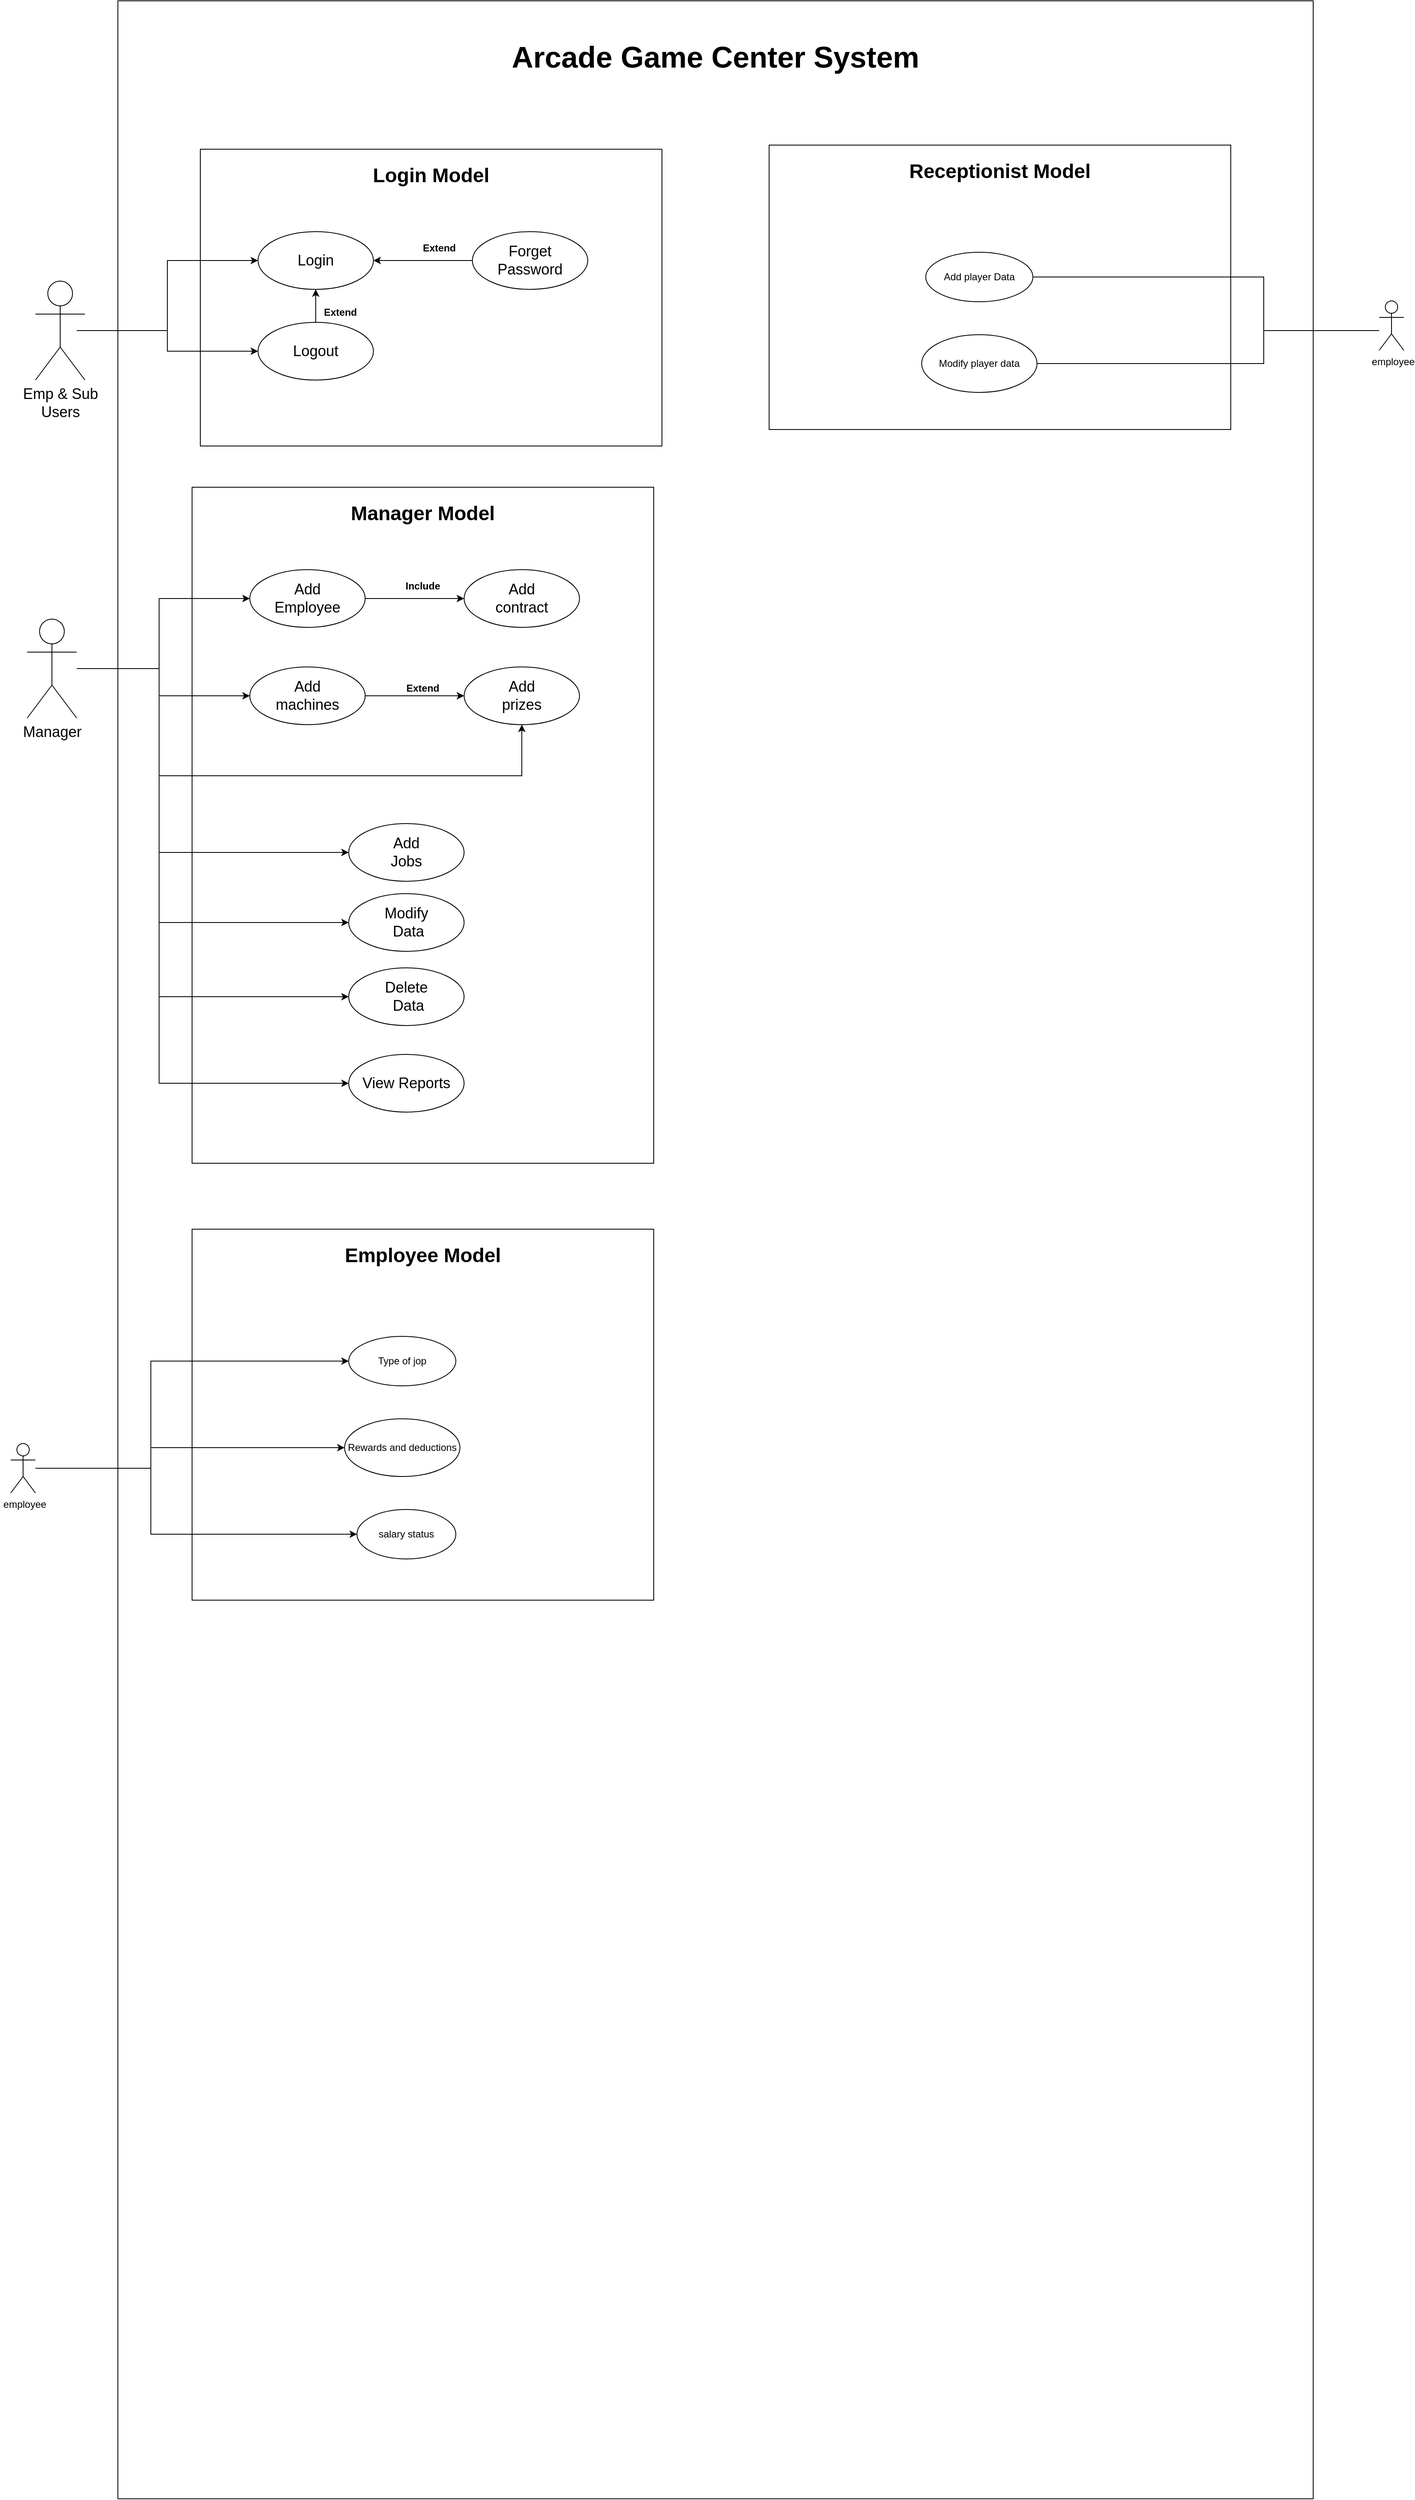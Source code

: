 <mxfile version="13.9.9" type="device"><diagram id="prSllMlev6cuTVbOAfqk" name="Page-1"><mxGraphModel dx="1463" dy="834" grid="1" gridSize="10" guides="1" tooltips="1" connect="1" arrows="1" fold="1" page="1" pageScale="1" pageWidth="1920" pageHeight="1200" math="0" shadow="0"><root><mxCell id="0"/><mxCell id="1" parent="0"/><mxCell id="P8PzTPiaJCbZ8ItmrhSW-12" value="&lt;p style=&quot;margin: 0px ; margin-top: 4px ; text-align: center&quot;&gt;&lt;font style=&quot;font-size: 36px&quot;&gt;&lt;br&gt;&lt;b&gt;Arcade Game Center System&lt;/b&gt;&lt;/font&gt;&lt;/p&gt;" style="verticalAlign=top;align=left;overflow=fill;fontSize=12;fontFamily=Helvetica;html=1;" vertex="1" parent="1"><mxGeometry x="230" y="80" width="1450" height="3030" as="geometry"/></mxCell><mxCell id="P8PzTPiaJCbZ8ItmrhSW-1" value="&lt;p style=&quot;margin: 0px ; margin-top: 4px ; text-align: center&quot;&gt;&lt;br&gt;&lt;b&gt;&lt;font style=&quot;font-size: 24px&quot;&gt;Login Model&lt;/font&gt;&lt;/b&gt;&lt;/p&gt;" style="verticalAlign=top;align=left;overflow=fill;fontSize=12;fontFamily=Helvetica;html=1;" vertex="1" parent="1"><mxGeometry x="330" y="260" width="560" height="360" as="geometry"/></mxCell><mxCell id="P8PzTPiaJCbZ8ItmrhSW-2" style="edgeStyle=orthogonalEdgeStyle;rounded=0;orthogonalLoop=1;jettySize=auto;html=1;entryX=0;entryY=0.5;entryDx=0;entryDy=0;" edge="1" parent="1" source="P8PzTPiaJCbZ8ItmrhSW-4" target="P8PzTPiaJCbZ8ItmrhSW-8"><mxGeometry relative="1" as="geometry"><Array as="points"><mxPoint x="290" y="480"/><mxPoint x="290" y="395"/></Array></mxGeometry></mxCell><mxCell id="P8PzTPiaJCbZ8ItmrhSW-3" style="edgeStyle=orthogonalEdgeStyle;rounded=0;orthogonalLoop=1;jettySize=auto;html=1;" edge="1" parent="1" target="P8PzTPiaJCbZ8ItmrhSW-6"><mxGeometry relative="1" as="geometry"><mxPoint x="180" y="480" as="sourcePoint"/><Array as="points"><mxPoint x="290" y="480"/><mxPoint x="290" y="505"/></Array></mxGeometry></mxCell><mxCell id="P8PzTPiaJCbZ8ItmrhSW-4" value="&lt;span style=&quot;font-size: 18px&quot;&gt;Emp &amp;amp; Sub&lt;br&gt;Users&lt;br&gt;&lt;/span&gt;" style="shape=umlActor;verticalLabelPosition=bottom;verticalAlign=top;html=1;outlineConnect=0;" vertex="1" parent="1"><mxGeometry x="130" y="420" width="60" height="120" as="geometry"/></mxCell><mxCell id="P8PzTPiaJCbZ8ItmrhSW-5" style="edgeStyle=orthogonalEdgeStyle;rounded=0;orthogonalLoop=1;jettySize=auto;html=1;" edge="1" parent="1" source="P8PzTPiaJCbZ8ItmrhSW-6" target="P8PzTPiaJCbZ8ItmrhSW-8"><mxGeometry relative="1" as="geometry"><Array as="points"><mxPoint x="470" y="460"/><mxPoint x="470" y="460"/></Array></mxGeometry></mxCell><mxCell id="P8PzTPiaJCbZ8ItmrhSW-6" value="&lt;font style=&quot;font-size: 18px&quot;&gt;Logout&lt;/font&gt;" style="ellipse;whiteSpace=wrap;html=1;" vertex="1" parent="1"><mxGeometry x="400" y="470" width="140" height="70" as="geometry"/></mxCell><mxCell id="P8PzTPiaJCbZ8ItmrhSW-7" style="edgeStyle=orthogonalEdgeStyle;rounded=0;orthogonalLoop=1;jettySize=auto;html=1;" edge="1" parent="1" source="P8PzTPiaJCbZ8ItmrhSW-10" target="P8PzTPiaJCbZ8ItmrhSW-8"><mxGeometry relative="1" as="geometry"/></mxCell><mxCell id="P8PzTPiaJCbZ8ItmrhSW-8" value="&lt;font style=&quot;font-size: 18px&quot;&gt;Login&lt;/font&gt;" style="ellipse;whiteSpace=wrap;html=1;" vertex="1" parent="1"><mxGeometry x="400" y="360" width="140" height="70" as="geometry"/></mxCell><mxCell id="P8PzTPiaJCbZ8ItmrhSW-9" value="Extend" style="text;align=center;fontStyle=1;verticalAlign=middle;spacingLeft=3;spacingRight=3;strokeColor=none;rotatable=0;points=[[0,0.5],[1,0.5]];portConstraint=eastwest;" vertex="1" parent="1"><mxGeometry x="460" y="444" width="80" height="26" as="geometry"/></mxCell><mxCell id="P8PzTPiaJCbZ8ItmrhSW-10" value="&lt;span style=&quot;font-size: 18px&quot;&gt;Forget &lt;br&gt;Password&lt;/span&gt;" style="ellipse;whiteSpace=wrap;html=1;" vertex="1" parent="1"><mxGeometry x="660" y="360" width="140" height="70" as="geometry"/></mxCell><mxCell id="P8PzTPiaJCbZ8ItmrhSW-11" value="Extend" style="text;align=center;fontStyle=1;verticalAlign=middle;spacingLeft=3;spacingRight=3;strokeColor=none;rotatable=0;points=[[0,0.5],[1,0.5]];portConstraint=eastwest;" vertex="1" parent="1"><mxGeometry x="580" y="366" width="80" height="26" as="geometry"/></mxCell><mxCell id="P8PzTPiaJCbZ8ItmrhSW-13" value="&lt;p style=&quot;margin: 0px ; margin-top: 4px ; text-align: center&quot;&gt;&lt;br&gt;&lt;b&gt;&lt;font style=&quot;font-size: 24px&quot;&gt;Manager Model&lt;/font&gt;&lt;/b&gt;&lt;/p&gt;" style="verticalAlign=top;align=left;overflow=fill;fontSize=12;fontFamily=Helvetica;html=1;" vertex="1" parent="1"><mxGeometry x="320" y="670" width="560" height="820" as="geometry"/></mxCell><mxCell id="P8PzTPiaJCbZ8ItmrhSW-14" style="edgeStyle=orthogonalEdgeStyle;rounded=0;orthogonalLoop=1;jettySize=auto;html=1;entryX=0;entryY=0.5;entryDx=0;entryDy=0;" edge="1" parent="1" source="P8PzTPiaJCbZ8ItmrhSW-21" target="P8PzTPiaJCbZ8ItmrhSW-23"><mxGeometry relative="1" as="geometry"><Array as="points"><mxPoint x="280" y="890"/><mxPoint x="280" y="805"/></Array></mxGeometry></mxCell><mxCell id="P8PzTPiaJCbZ8ItmrhSW-15" style="edgeStyle=orthogonalEdgeStyle;rounded=0;orthogonalLoop=1;jettySize=auto;html=1;entryX=0;entryY=0.5;entryDx=0;entryDy=0;" edge="1" parent="1" source="P8PzTPiaJCbZ8ItmrhSW-21" target="P8PzTPiaJCbZ8ItmrhSW-28"><mxGeometry relative="1" as="geometry"><Array as="points"><mxPoint x="280" y="890"/><mxPoint x="280" y="923"/></Array></mxGeometry></mxCell><mxCell id="P8PzTPiaJCbZ8ItmrhSW-16" style="edgeStyle=orthogonalEdgeStyle;rounded=0;orthogonalLoop=1;jettySize=auto;html=1;entryX=0.5;entryY=1;entryDx=0;entryDy=0;" edge="1" parent="1" source="P8PzTPiaJCbZ8ItmrhSW-21" target="P8PzTPiaJCbZ8ItmrhSW-30"><mxGeometry relative="1" as="geometry"><Array as="points"><mxPoint x="280" y="890"/><mxPoint x="280" y="1020"/><mxPoint x="720" y="1020"/></Array></mxGeometry></mxCell><mxCell id="P8PzTPiaJCbZ8ItmrhSW-17" style="edgeStyle=orthogonalEdgeStyle;rounded=0;orthogonalLoop=1;jettySize=auto;html=1;entryX=0;entryY=0.5;entryDx=0;entryDy=0;" edge="1" parent="1" source="P8PzTPiaJCbZ8ItmrhSW-21" target="P8PzTPiaJCbZ8ItmrhSW-32"><mxGeometry relative="1" as="geometry"><Array as="points"><mxPoint x="280" y="890"/><mxPoint x="280" y="1113"/></Array></mxGeometry></mxCell><mxCell id="P8PzTPiaJCbZ8ItmrhSW-18" style="edgeStyle=orthogonalEdgeStyle;rounded=0;orthogonalLoop=1;jettySize=auto;html=1;entryX=0;entryY=0.5;entryDx=0;entryDy=0;" edge="1" parent="1" source="P8PzTPiaJCbZ8ItmrhSW-21" target="P8PzTPiaJCbZ8ItmrhSW-33"><mxGeometry relative="1" as="geometry"><Array as="points"><mxPoint x="280" y="890"/><mxPoint x="280" y="1393"/></Array></mxGeometry></mxCell><mxCell id="P8PzTPiaJCbZ8ItmrhSW-19" style="edgeStyle=orthogonalEdgeStyle;rounded=0;orthogonalLoop=1;jettySize=auto;html=1;entryX=0;entryY=0.5;entryDx=0;entryDy=0;" edge="1" parent="1" source="P8PzTPiaJCbZ8ItmrhSW-21" target="P8PzTPiaJCbZ8ItmrhSW-26"><mxGeometry relative="1" as="geometry"><Array as="points"><mxPoint x="280" y="890"/><mxPoint x="280" y="1198"/></Array></mxGeometry></mxCell><mxCell id="P8PzTPiaJCbZ8ItmrhSW-20" style="edgeStyle=orthogonalEdgeStyle;rounded=0;orthogonalLoop=1;jettySize=auto;html=1;entryX=0;entryY=0.5;entryDx=0;entryDy=0;" edge="1" parent="1" source="P8PzTPiaJCbZ8ItmrhSW-21" target="P8PzTPiaJCbZ8ItmrhSW-25"><mxGeometry relative="1" as="geometry"><Array as="points"><mxPoint x="280" y="890"/><mxPoint x="280" y="1288"/></Array></mxGeometry></mxCell><mxCell id="P8PzTPiaJCbZ8ItmrhSW-21" value="&lt;font style=&quot;font-size: 18px&quot;&gt;Manager&lt;/font&gt;" style="shape=umlActor;verticalLabelPosition=bottom;verticalAlign=top;html=1;outlineConnect=0;" vertex="1" parent="1"><mxGeometry x="120" y="830" width="60" height="120" as="geometry"/></mxCell><mxCell id="P8PzTPiaJCbZ8ItmrhSW-22" style="edgeStyle=orthogonalEdgeStyle;rounded=0;orthogonalLoop=1;jettySize=auto;html=1;" edge="1" parent="1" source="P8PzTPiaJCbZ8ItmrhSW-23" target="P8PzTPiaJCbZ8ItmrhSW-29"><mxGeometry relative="1" as="geometry"/></mxCell><mxCell id="P8PzTPiaJCbZ8ItmrhSW-23" value="&lt;font style=&quot;font-size: 18px&quot;&gt;Add &lt;br&gt;Employee&lt;/font&gt;" style="ellipse;whiteSpace=wrap;html=1;" vertex="1" parent="1"><mxGeometry x="390" y="770" width="140" height="70" as="geometry"/></mxCell><mxCell id="P8PzTPiaJCbZ8ItmrhSW-24" value="Include" style="text;align=center;fontStyle=1;verticalAlign=middle;spacingLeft=3;spacingRight=3;strokeColor=none;rotatable=0;points=[[0,0.5],[1,0.5]];portConstraint=eastwest;" vertex="1" parent="1"><mxGeometry x="560" y="776" width="80" height="26" as="geometry"/></mxCell><mxCell id="P8PzTPiaJCbZ8ItmrhSW-25" value="&lt;span style=&quot;font-size: 18px&quot;&gt;Delete&lt;br&gt;&amp;nbsp;&lt;/span&gt;&lt;span style=&quot;font-size: 18px&quot;&gt;Data&lt;/span&gt;" style="ellipse;whiteSpace=wrap;html=1;" vertex="1" parent="1"><mxGeometry x="510" y="1253" width="140" height="70" as="geometry"/></mxCell><mxCell id="P8PzTPiaJCbZ8ItmrhSW-26" value="&lt;span style=&quot;font-size: 18px&quot;&gt;Modify&lt;br&gt;&amp;nbsp;&lt;/span&gt;&lt;span style=&quot;font-size: 18px&quot;&gt;Data&lt;/span&gt;" style="ellipse;whiteSpace=wrap;html=1;" vertex="1" parent="1"><mxGeometry x="510" y="1163" width="140" height="70" as="geometry"/></mxCell><mxCell id="P8PzTPiaJCbZ8ItmrhSW-27" style="edgeStyle=orthogonalEdgeStyle;rounded=0;orthogonalLoop=1;jettySize=auto;html=1;" edge="1" parent="1" source="P8PzTPiaJCbZ8ItmrhSW-28" target="P8PzTPiaJCbZ8ItmrhSW-30"><mxGeometry relative="1" as="geometry"/></mxCell><mxCell id="P8PzTPiaJCbZ8ItmrhSW-28" value="&lt;font style=&quot;font-size: 18px&quot;&gt;Add &lt;br&gt;machines&lt;/font&gt;" style="ellipse;whiteSpace=wrap;html=1;" vertex="1" parent="1"><mxGeometry x="390" y="888" width="140" height="70" as="geometry"/></mxCell><mxCell id="P8PzTPiaJCbZ8ItmrhSW-29" value="&lt;font style=&quot;font-size: 18px&quot;&gt;Add &lt;br&gt;contract&lt;/font&gt;" style="ellipse;whiteSpace=wrap;html=1;" vertex="1" parent="1"><mxGeometry x="650" y="770" width="140" height="70" as="geometry"/></mxCell><mxCell id="P8PzTPiaJCbZ8ItmrhSW-30" value="&lt;font style=&quot;font-size: 18px&quot;&gt;Add &lt;br&gt;prizes&lt;/font&gt;" style="ellipse;whiteSpace=wrap;html=1;" vertex="1" parent="1"><mxGeometry x="650" y="888" width="140" height="70" as="geometry"/></mxCell><mxCell id="P8PzTPiaJCbZ8ItmrhSW-31" value="Extend" style="text;align=center;fontStyle=1;verticalAlign=middle;spacingLeft=3;spacingRight=3;strokeColor=none;rotatable=0;points=[[0,0.5],[1,0.5]];portConstraint=eastwest;" vertex="1" parent="1"><mxGeometry x="560" y="900" width="80" height="26" as="geometry"/></mxCell><mxCell id="P8PzTPiaJCbZ8ItmrhSW-32" value="&lt;font style=&quot;font-size: 18px&quot;&gt;Add &lt;br&gt;Jobs&lt;/font&gt;" style="ellipse;whiteSpace=wrap;html=1;" vertex="1" parent="1"><mxGeometry x="510" y="1078" width="140" height="70" as="geometry"/></mxCell><mxCell id="P8PzTPiaJCbZ8ItmrhSW-33" value="&lt;span style=&quot;font-size: 18px&quot;&gt;View Reports&lt;/span&gt;" style="ellipse;whiteSpace=wrap;html=1;" vertex="1" parent="1"><mxGeometry x="510" y="1358" width="140" height="70" as="geometry"/></mxCell><mxCell id="P8PzTPiaJCbZ8ItmrhSW-35" value="&lt;p style=&quot;margin: 0px ; margin-top: 4px ; text-align: center&quot;&gt;&lt;br&gt;&lt;b&gt;&lt;font style=&quot;font-size: 24px&quot;&gt;Employee Model&lt;/font&gt;&lt;/b&gt;&lt;/p&gt;" style="verticalAlign=top;align=left;overflow=fill;fontSize=12;fontFamily=Helvetica;html=1;" vertex="1" parent="1"><mxGeometry x="320" y="1570" width="560" height="450" as="geometry"/></mxCell><mxCell id="P8PzTPiaJCbZ8ItmrhSW-45" style="edgeStyle=orthogonalEdgeStyle;rounded=0;orthogonalLoop=1;jettySize=auto;html=1;entryX=0;entryY=0.5;entryDx=0;entryDy=0;" edge="1" parent="1" source="P8PzTPiaJCbZ8ItmrhSW-36" target="P8PzTPiaJCbZ8ItmrhSW-38"><mxGeometry relative="1" as="geometry"><Array as="points"><mxPoint x="270" y="1860"/><mxPoint x="270" y="1730"/></Array></mxGeometry></mxCell><mxCell id="P8PzTPiaJCbZ8ItmrhSW-46" style="edgeStyle=orthogonalEdgeStyle;rounded=0;orthogonalLoop=1;jettySize=auto;html=1;entryX=0;entryY=0.5;entryDx=0;entryDy=0;" edge="1" parent="1" source="P8PzTPiaJCbZ8ItmrhSW-36" target="P8PzTPiaJCbZ8ItmrhSW-39"><mxGeometry relative="1" as="geometry"><Array as="points"><mxPoint x="270" y="1860"/><mxPoint x="270" y="1835"/></Array></mxGeometry></mxCell><mxCell id="P8PzTPiaJCbZ8ItmrhSW-47" style="edgeStyle=orthogonalEdgeStyle;rounded=0;orthogonalLoop=1;jettySize=auto;html=1;entryX=0;entryY=0.5;entryDx=0;entryDy=0;" edge="1" parent="1" source="P8PzTPiaJCbZ8ItmrhSW-36" target="P8PzTPiaJCbZ8ItmrhSW-40"><mxGeometry relative="1" as="geometry"><Array as="points"><mxPoint x="270" y="1860"/><mxPoint x="270" y="1940"/></Array></mxGeometry></mxCell><mxCell id="P8PzTPiaJCbZ8ItmrhSW-36" value="&amp;nbsp;employee" style="shape=umlActor;verticalLabelPosition=bottom;verticalAlign=top;html=1;outlineConnect=0;" vertex="1" parent="1"><mxGeometry x="100" y="1830" width="30" height="60" as="geometry"/></mxCell><mxCell id="P8PzTPiaJCbZ8ItmrhSW-38" value="Type of jop" style="ellipse;whiteSpace=wrap;html=1;" vertex="1" parent="1"><mxGeometry x="510" y="1700" width="130" height="60" as="geometry"/></mxCell><mxCell id="P8PzTPiaJCbZ8ItmrhSW-39" value="Rewards and&amp;nbsp;deductions" style="ellipse;whiteSpace=wrap;html=1;" vertex="1" parent="1"><mxGeometry x="505" y="1800" width="140" height="70" as="geometry"/></mxCell><mxCell id="P8PzTPiaJCbZ8ItmrhSW-40" value="&lt;p class=&quot;MsoNormal&quot;&gt;salary status&lt;/p&gt;" style="ellipse;whiteSpace=wrap;html=1;" vertex="1" parent="1"><mxGeometry x="520" y="1910" width="120" height="60" as="geometry"/></mxCell><mxCell id="P8PzTPiaJCbZ8ItmrhSW-48" value="&lt;p style=&quot;margin: 0px ; margin-top: 4px ; text-align: center&quot;&gt;&lt;br&gt;&lt;font style=&quot;font-size: 24px&quot;&gt;&lt;b&gt;Receptionist&lt;/b&gt;&lt;/font&gt;&lt;b&gt;&lt;font style=&quot;font-size: 24px&quot;&gt;&amp;nbsp;Model&lt;/font&gt;&lt;/b&gt;&lt;/p&gt;" style="verticalAlign=top;align=left;overflow=fill;fontSize=12;fontFamily=Helvetica;html=1;" vertex="1" parent="1"><mxGeometry x="1020" y="255" width="560" height="345" as="geometry"/></mxCell><mxCell id="P8PzTPiaJCbZ8ItmrhSW-49" style="edgeStyle=orthogonalEdgeStyle;rounded=0;orthogonalLoop=1;jettySize=auto;html=1;entryX=0;entryY=0.5;entryDx=0;entryDy=0;" edge="1" source="P8PzTPiaJCbZ8ItmrhSW-52" target="P8PzTPiaJCbZ8ItmrhSW-53" parent="1"><mxGeometry relative="1" as="geometry"><Array as="points"><mxPoint x="1775" y="480"/><mxPoint x="1620" y="480"/><mxPoint x="1620" y="415"/></Array></mxGeometry></mxCell><mxCell id="P8PzTPiaJCbZ8ItmrhSW-50" style="edgeStyle=orthogonalEdgeStyle;rounded=0;orthogonalLoop=1;jettySize=auto;html=1;entryX=0;entryY=0.5;entryDx=0;entryDy=0;" edge="1" source="P8PzTPiaJCbZ8ItmrhSW-52" target="P8PzTPiaJCbZ8ItmrhSW-54" parent="1"><mxGeometry relative="1" as="geometry"><Array as="points"><mxPoint x="1775" y="480"/><mxPoint x="1620" y="480"/><mxPoint x="1620" y="520"/></Array></mxGeometry></mxCell><mxCell id="P8PzTPiaJCbZ8ItmrhSW-52" value="&amp;nbsp;employee" style="shape=umlActor;verticalLabelPosition=bottom;verticalAlign=top;html=1;outlineConnect=0;" vertex="1" parent="1"><mxGeometry x="1760" y="444" width="30" height="60" as="geometry"/></mxCell><mxCell id="P8PzTPiaJCbZ8ItmrhSW-53" value="Add player Data" style="ellipse;whiteSpace=wrap;html=1;" vertex="1" parent="1"><mxGeometry x="1210" y="385" width="130" height="60" as="geometry"/></mxCell><mxCell id="P8PzTPiaJCbZ8ItmrhSW-54" value="Modify player data" style="ellipse;whiteSpace=wrap;html=1;" vertex="1" parent="1"><mxGeometry x="1205" y="485" width="140" height="70" as="geometry"/></mxCell></root></mxGraphModel></diagram></mxfile>
